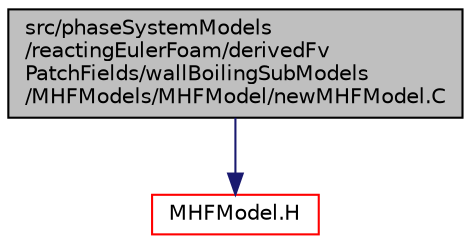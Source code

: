 digraph "src/phaseSystemModels/reactingEulerFoam/derivedFvPatchFields/wallBoilingSubModels/MHFModels/MHFModel/newMHFModel.C"
{
  bgcolor="transparent";
  edge [fontname="Helvetica",fontsize="10",labelfontname="Helvetica",labelfontsize="10"];
  node [fontname="Helvetica",fontsize="10",shape=record];
  Node1 [label="src/phaseSystemModels\l/reactingEulerFoam/derivedFv\lPatchFields/wallBoilingSubModels\l/MHFModels/MHFModel/newMHFModel.C",height=0.2,width=0.4,color="black", fillcolor="grey75", style="filled" fontcolor="black"];
  Node1 -> Node2 [color="midnightblue",fontsize="10",style="solid",fontname="Helvetica"];
  Node2 [label="MHFModel.H",height=0.2,width=0.4,color="red",URL="$MHFModel_8H.html"];
}
